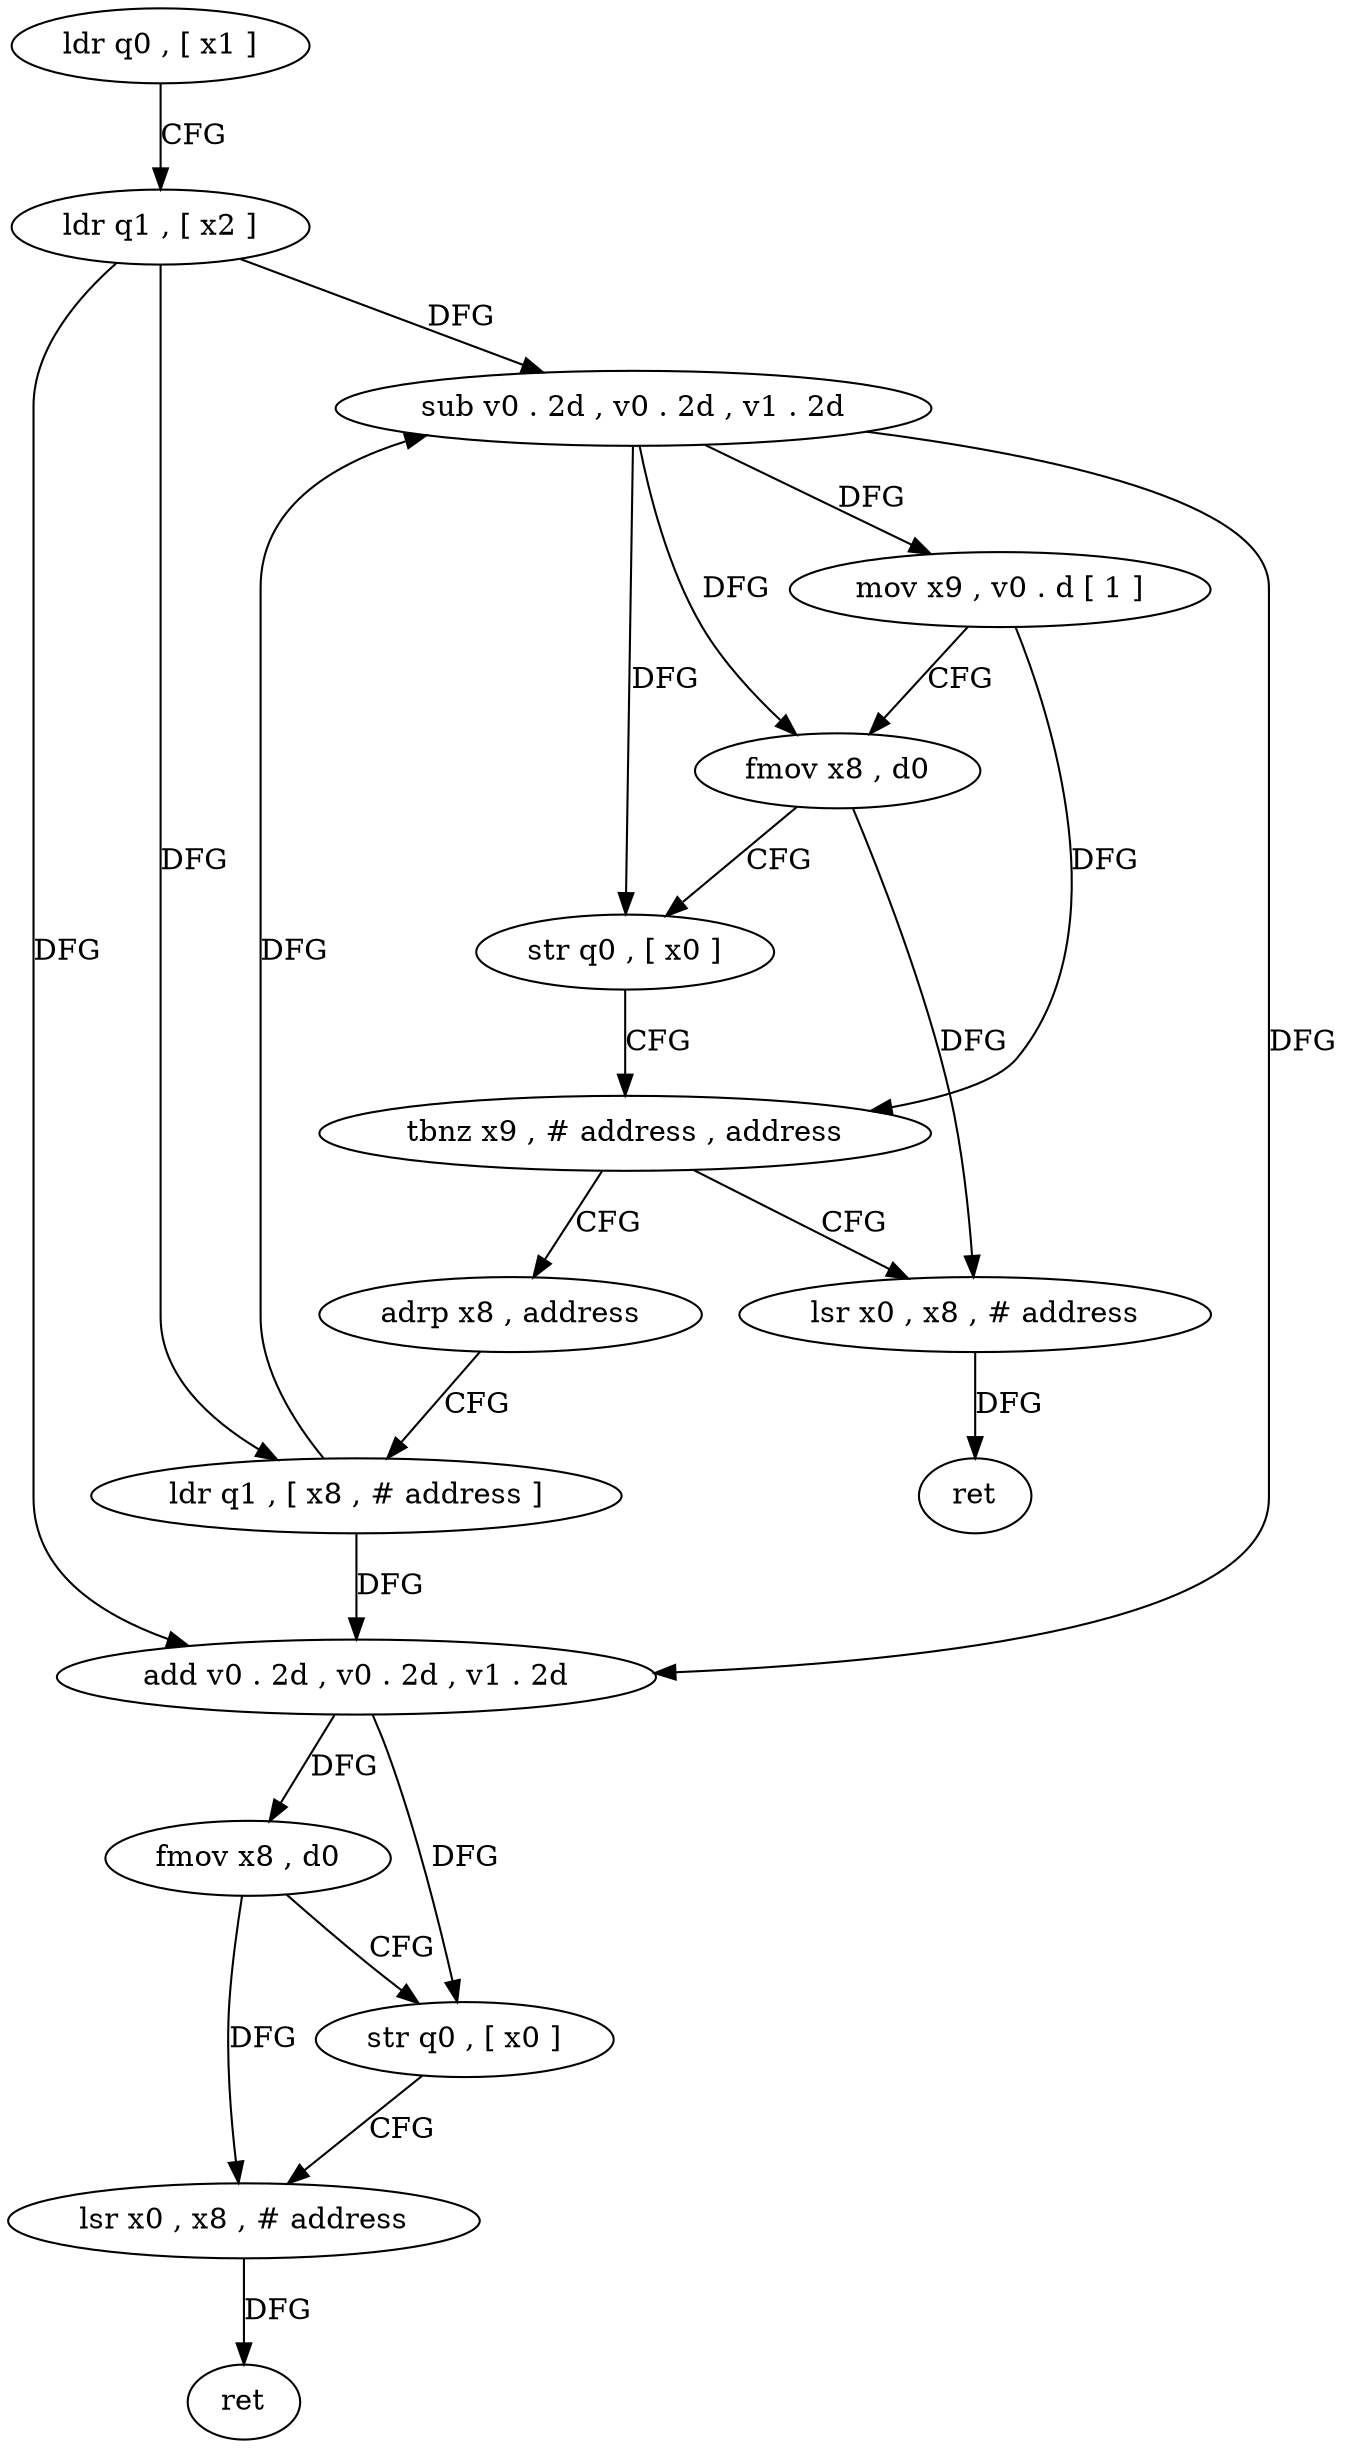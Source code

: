 digraph "func" {
"74612" [label = "ldr q0 , [ x1 ]" ]
"74616" [label = "ldr q1 , [ x2 ]" ]
"74620" [label = "sub v0 . 2d , v0 . 2d , v1 . 2d" ]
"74624" [label = "mov x9 , v0 . d [ 1 ]" ]
"74628" [label = "fmov x8 , d0" ]
"74632" [label = "str q0 , [ x0 ]" ]
"74636" [label = "tbnz x9 , # address , address" ]
"74648" [label = "adrp x8 , address" ]
"74640" [label = "lsr x0 , x8 , # address" ]
"74652" [label = "ldr q1 , [ x8 , # address ]" ]
"74656" [label = "add v0 . 2d , v0 . 2d , v1 . 2d" ]
"74660" [label = "fmov x8 , d0" ]
"74664" [label = "str q0 , [ x0 ]" ]
"74668" [label = "lsr x0 , x8 , # address" ]
"74672" [label = "ret" ]
"74644" [label = "ret" ]
"74612" -> "74616" [ label = "CFG" ]
"74616" -> "74620" [ label = "DFG" ]
"74616" -> "74652" [ label = "DFG" ]
"74616" -> "74656" [ label = "DFG" ]
"74620" -> "74624" [ label = "DFG" ]
"74620" -> "74628" [ label = "DFG" ]
"74620" -> "74632" [ label = "DFG" ]
"74620" -> "74656" [ label = "DFG" ]
"74624" -> "74628" [ label = "CFG" ]
"74624" -> "74636" [ label = "DFG" ]
"74628" -> "74632" [ label = "CFG" ]
"74628" -> "74640" [ label = "DFG" ]
"74632" -> "74636" [ label = "CFG" ]
"74636" -> "74648" [ label = "CFG" ]
"74636" -> "74640" [ label = "CFG" ]
"74648" -> "74652" [ label = "CFG" ]
"74640" -> "74644" [ label = "DFG" ]
"74652" -> "74656" [ label = "DFG" ]
"74652" -> "74620" [ label = "DFG" ]
"74656" -> "74660" [ label = "DFG" ]
"74656" -> "74664" [ label = "DFG" ]
"74660" -> "74664" [ label = "CFG" ]
"74660" -> "74668" [ label = "DFG" ]
"74664" -> "74668" [ label = "CFG" ]
"74668" -> "74672" [ label = "DFG" ]
}
